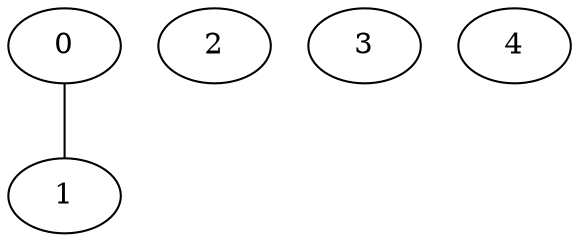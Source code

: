 graph exempleMatAdjacence {
	graph [bb="0,0,270,108"];
	node [label="\N"];
	0	 [height=0.5,
		pos="27,90",
		width=0.75];
	1	 [height=0.5,
		pos="27,18",
		width=0.75];
	0 -- 1	 [pos="27,71.831 27,61 27,47.288 27,36.413"];
	2	 [height=0.5,
		pos="99,90",
		width=0.75];
	3	 [height=0.5,
		pos="171,90",
		width=0.75];
	4	 [height=0.5,
		pos="243,90",
		width=0.75];
}
